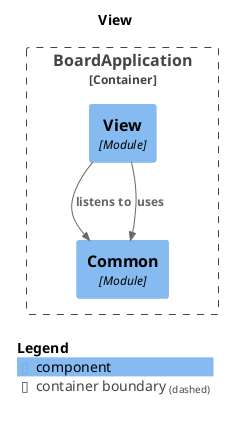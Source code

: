 @startuml
set separator none
title View

top to bottom direction

!include <C4/C4>
!include <C4/C4_Context>
!include <C4/C4_Component>

Container_Boundary("BoardApplication.BoardApplication_boundary", "BoardApplication", $tags="") {
  Component(BoardApplication.BoardApplication.View, "View", $techn="Module", $descr="", $tags="", $link="")
  Component(BoardApplication.BoardApplication.Common, "Common", $techn="Module", $descr="", $tags="", $link="")
}

Rel(BoardApplication.BoardApplication.View, BoardApplication.BoardApplication.Common, "listens to", $techn="", $tags="", $link="")
Rel(BoardApplication.BoardApplication.View, BoardApplication.BoardApplication.Common, "uses", $techn="", $tags="", $link="")

SHOW_LEGEND(true)
@enduml